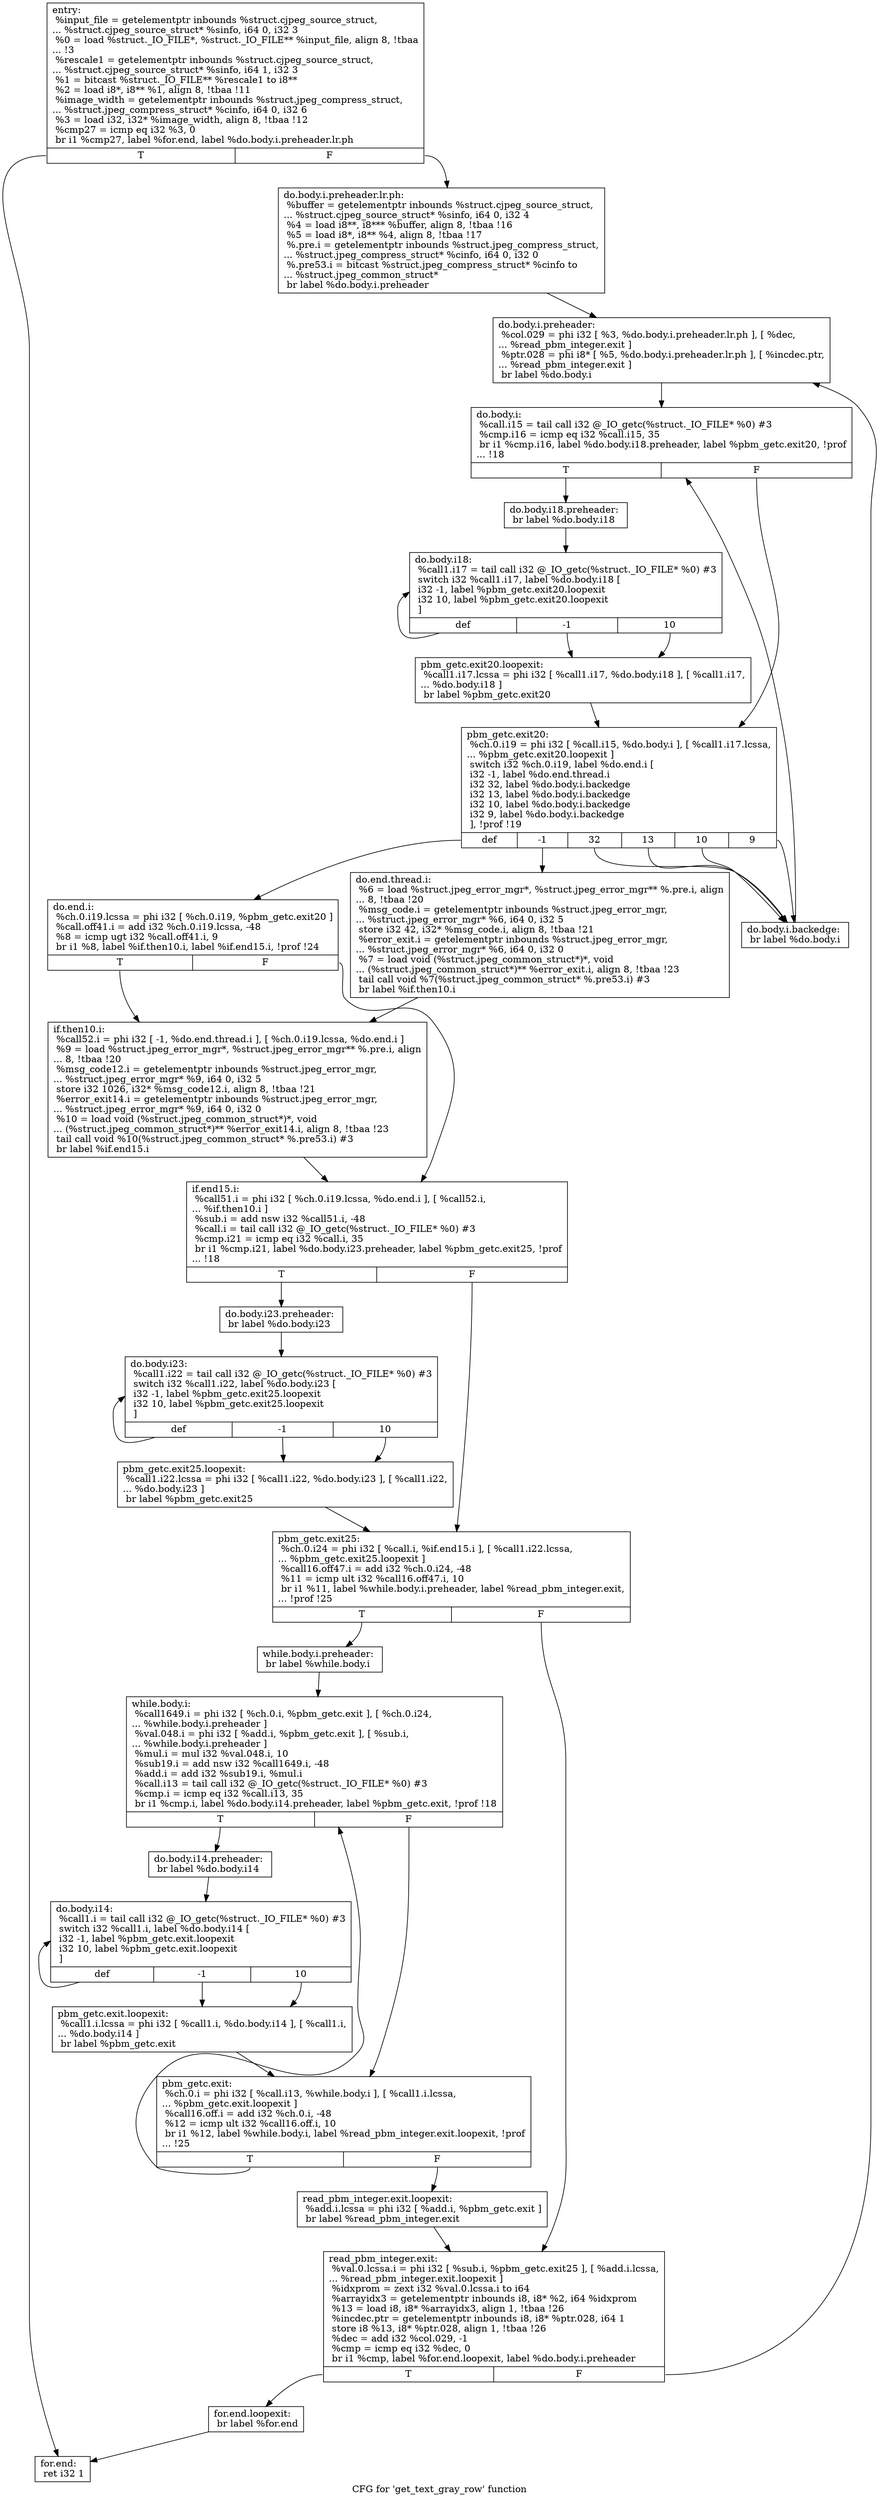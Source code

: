 digraph "CFG for 'get_text_gray_row' function" {
	label="CFG for 'get_text_gray_row' function";

	Node0x580e450 [shape=record,label="{entry:\l  %input_file = getelementptr inbounds %struct.cjpeg_source_struct,\l... %struct.cjpeg_source_struct* %sinfo, i64 0, i32 3\l  %0 = load %struct._IO_FILE*, %struct._IO_FILE** %input_file, align 8, !tbaa\l... !3\l  %rescale1 = getelementptr inbounds %struct.cjpeg_source_struct,\l... %struct.cjpeg_source_struct* %sinfo, i64 1, i32 3\l  %1 = bitcast %struct._IO_FILE** %rescale1 to i8**\l  %2 = load i8*, i8** %1, align 8, !tbaa !11\l  %image_width = getelementptr inbounds %struct.jpeg_compress_struct,\l... %struct.jpeg_compress_struct* %cinfo, i64 0, i32 6\l  %3 = load i32, i32* %image_width, align 8, !tbaa !12\l  %cmp27 = icmp eq i32 %3, 0\l  br i1 %cmp27, label %for.end, label %do.body.i.preheader.lr.ph\l|{<s0>T|<s1>F}}"];
	Node0x580e450:s0 -> Node0x580ede0;
	Node0x580e450:s1 -> Node0x580eec0;
	Node0x580eec0 [shape=record,label="{do.body.i.preheader.lr.ph:                        \l  %buffer = getelementptr inbounds %struct.cjpeg_source_struct,\l... %struct.cjpeg_source_struct* %sinfo, i64 0, i32 4\l  %4 = load i8**, i8*** %buffer, align 8, !tbaa !16\l  %5 = load i8*, i8** %4, align 8, !tbaa !17\l  %.pre.i = getelementptr inbounds %struct.jpeg_compress_struct,\l... %struct.jpeg_compress_struct* %cinfo, i64 0, i32 0\l  %.pre53.i = bitcast %struct.jpeg_compress_struct* %cinfo to\l... %struct.jpeg_common_struct*\l  br label %do.body.i.preheader\l}"];
	Node0x580eec0 -> Node0x580f430;
	Node0x580f430 [shape=record,label="{do.body.i.preheader:                              \l  %col.029 = phi i32 [ %3, %do.body.i.preheader.lr.ph ], [ %dec,\l... %read_pbm_integer.exit ]\l  %ptr.028 = phi i8* [ %5, %do.body.i.preheader.lr.ph ], [ %incdec.ptr,\l... %read_pbm_integer.exit ]\l  br label %do.body.i\l}"];
	Node0x580f430 -> Node0x580fa00;
	Node0x580fa00 [shape=record,label="{do.body.i:                                        \l  %call.i15 = tail call i32 @_IO_getc(%struct._IO_FILE* %0) #3\l  %cmp.i16 = icmp eq i32 %call.i15, 35\l  br i1 %cmp.i16, label %do.body.i18.preheader, label %pbm_getc.exit20, !prof\l... !18\l|{<s0>T|<s1>F}}"];
	Node0x580fa00:s0 -> Node0x580fce0;
	Node0x580fa00:s1 -> Node0x580fd80;
	Node0x580fce0 [shape=record,label="{do.body.i18.preheader:                            \l  br label %do.body.i18\l}"];
	Node0x580fce0 -> Node0x57f7e80;
	Node0x57f7e80 [shape=record,label="{do.body.i18:                                      \l  %call1.i17 = tail call i32 @_IO_getc(%struct._IO_FILE* %0) #3\l  switch i32 %call1.i17, label %do.body.i18 [\l    i32 -1, label %pbm_getc.exit20.loopexit\l    i32 10, label %pbm_getc.exit20.loopexit\l  ]\l|{<s0>def|<s1>-1|<s2>10}}"];
	Node0x57f7e80:s0 -> Node0x57f7e80;
	Node0x57f7e80:s1 -> Node0x57f8090;
	Node0x57f7e80:s2 -> Node0x57f8090;
	Node0x57f8090 [shape=record,label="{pbm_getc.exit20.loopexit:                         \l  %call1.i17.lcssa = phi i32 [ %call1.i17, %do.body.i18 ], [ %call1.i17,\l... %do.body.i18 ]\l  br label %pbm_getc.exit20\l}"];
	Node0x57f8090 -> Node0x580fd80;
	Node0x580fd80 [shape=record,label="{pbm_getc.exit20:                                  \l  %ch.0.i19 = phi i32 [ %call.i15, %do.body.i ], [ %call1.i17.lcssa,\l... %pbm_getc.exit20.loopexit ]\l  switch i32 %ch.0.i19, label %do.end.i [\l    i32 -1, label %do.end.thread.i\l    i32 32, label %do.body.i.backedge\l    i32 13, label %do.body.i.backedge\l    i32 10, label %do.body.i.backedge\l    i32 9, label %do.body.i.backedge\l  ], !prof !19\l|{<s0>def|<s1>-1|<s2>32|<s3>13|<s4>10|<s5>9}}"];
	Node0x580fd80:s0 -> Node0x580f560;
	Node0x580fd80:s1 -> Node0x57f85c0;
	Node0x580fd80:s2 -> Node0x57f86d0;
	Node0x580fd80:s3 -> Node0x57f86d0;
	Node0x580fd80:s4 -> Node0x57f86d0;
	Node0x580fd80:s5 -> Node0x57f86d0;
	Node0x57f86d0 [shape=record,label="{do.body.i.backedge:                               \l  br label %do.body.i\l}"];
	Node0x57f86d0 -> Node0x580fa00;
	Node0x57f85c0 [shape=record,label="{do.end.thread.i:                                  \l  %6 = load %struct.jpeg_error_mgr*, %struct.jpeg_error_mgr** %.pre.i, align\l... 8, !tbaa !20\l  %msg_code.i = getelementptr inbounds %struct.jpeg_error_mgr,\l... %struct.jpeg_error_mgr* %6, i64 0, i32 5\l  store i32 42, i32* %msg_code.i, align 8, !tbaa !21\l  %error_exit.i = getelementptr inbounds %struct.jpeg_error_mgr,\l... %struct.jpeg_error_mgr* %6, i64 0, i32 0\l  %7 = load void (%struct.jpeg_common_struct*)*, void\l... (%struct.jpeg_common_struct*)** %error_exit.i, align 8, !tbaa !23\l  tail call void %7(%struct.jpeg_common_struct* %.pre53.i) #3\l  br label %if.then10.i\l}"];
	Node0x57f85c0 -> Node0x57f8c90;
	Node0x580f560 [shape=record,label="{do.end.i:                                         \l  %ch.0.i19.lcssa = phi i32 [ %ch.0.i19, %pbm_getc.exit20 ]\l  %call.off41.i = add i32 %ch.0.i19.lcssa, -48\l  %8 = icmp ugt i32 %call.off41.i, 9\l  br i1 %8, label %if.then10.i, label %if.end15.i, !prof !24\l|{<s0>T|<s1>F}}"];
	Node0x580f560:s0 -> Node0x57f8c90;
	Node0x580f560:s1 -> Node0x580f130;
	Node0x57f8c90 [shape=record,label="{if.then10.i:                                      \l  %call52.i = phi i32 [ -1, %do.end.thread.i ], [ %ch.0.i19.lcssa, %do.end.i ]\l  %9 = load %struct.jpeg_error_mgr*, %struct.jpeg_error_mgr** %.pre.i, align\l... 8, !tbaa !20\l  %msg_code12.i = getelementptr inbounds %struct.jpeg_error_mgr,\l... %struct.jpeg_error_mgr* %9, i64 0, i32 5\l  store i32 1026, i32* %msg_code12.i, align 8, !tbaa !21\l  %error_exit14.i = getelementptr inbounds %struct.jpeg_error_mgr,\l... %struct.jpeg_error_mgr* %9, i64 0, i32 0\l  %10 = load void (%struct.jpeg_common_struct*)*, void\l... (%struct.jpeg_common_struct*)** %error_exit14.i, align 8, !tbaa !23\l  tail call void %10(%struct.jpeg_common_struct* %.pre53.i) #3\l  br label %if.end15.i\l}"];
	Node0x57f8c90 -> Node0x580f130;
	Node0x580f130 [shape=record,label="{if.end15.i:                                       \l  %call51.i = phi i32 [ %ch.0.i19.lcssa, %do.end.i ], [ %call52.i,\l... %if.then10.i ]\l  %sub.i = add nsw i32 %call51.i, -48\l  %call.i = tail call i32 @_IO_getc(%struct._IO_FILE* %0) #3\l  %cmp.i21 = icmp eq i32 %call.i, 35\l  br i1 %cmp.i21, label %do.body.i23.preheader, label %pbm_getc.exit25, !prof\l... !18\l|{<s0>T|<s1>F}}"];
	Node0x580f130:s0 -> Node0x57f9920;
	Node0x580f130:s1 -> Node0x57f9a20;
	Node0x57f9920 [shape=record,label="{do.body.i23.preheader:                            \l  br label %do.body.i23\l}"];
	Node0x57f9920 -> Node0x57f9b90;
	Node0x57f9b90 [shape=record,label="{do.body.i23:                                      \l  %call1.i22 = tail call i32 @_IO_getc(%struct._IO_FILE* %0) #3\l  switch i32 %call1.i22, label %do.body.i23 [\l    i32 -1, label %pbm_getc.exit25.loopexit\l    i32 10, label %pbm_getc.exit25.loopexit\l  ]\l|{<s0>def|<s1>-1|<s2>10}}"];
	Node0x57f9b90:s0 -> Node0x57f9b90;
	Node0x57f9b90:s1 -> Node0x5813e10;
	Node0x57f9b90:s2 -> Node0x5813e10;
	Node0x5813e10 [shape=record,label="{pbm_getc.exit25.loopexit:                         \l  %call1.i22.lcssa = phi i32 [ %call1.i22, %do.body.i23 ], [ %call1.i22,\l... %do.body.i23 ]\l  br label %pbm_getc.exit25\l}"];
	Node0x5813e10 -> Node0x57f9a20;
	Node0x57f9a20 [shape=record,label="{pbm_getc.exit25:                                  \l  %ch.0.i24 = phi i32 [ %call.i, %if.end15.i ], [ %call1.i22.lcssa,\l... %pbm_getc.exit25.loopexit ]\l  %call16.off47.i = add i32 %ch.0.i24, -48\l  %11 = icmp ult i32 %call16.off47.i, 10\l  br i1 %11, label %while.body.i.preheader, label %read_pbm_integer.exit,\l... !prof !25\l|{<s0>T|<s1>F}}"];
	Node0x57f9a20:s0 -> Node0x57f8400;
	Node0x57f9a20:s1 -> Node0x580f690;
	Node0x57f8400 [shape=record,label="{while.body.i.preheader:                           \l  br label %while.body.i\l}"];
	Node0x57f8400 -> Node0x57f8570;
	Node0x57f8570 [shape=record,label="{while.body.i:                                     \l  %call1649.i = phi i32 [ %ch.0.i, %pbm_getc.exit ], [ %ch.0.i24,\l... %while.body.i.preheader ]\l  %val.048.i = phi i32 [ %add.i, %pbm_getc.exit ], [ %sub.i,\l... %while.body.i.preheader ]\l  %mul.i = mul i32 %val.048.i, 10\l  %sub19.i = add nsw i32 %call1649.i, -48\l  %add.i = add i32 %sub19.i, %mul.i\l  %call.i13 = tail call i32 @_IO_getc(%struct._IO_FILE* %0) #3\l  %cmp.i = icmp eq i32 %call.i13, 35\l  br i1 %cmp.i, label %do.body.i14.preheader, label %pbm_getc.exit, !prof !18\l|{<s0>T|<s1>F}}"];
	Node0x57f8570:s0 -> Node0x5814e40;
	Node0x57f8570:s1 -> Node0x5814750;
	Node0x5814e40 [shape=record,label="{do.body.i14.preheader:                            \l  br label %do.body.i14\l}"];
	Node0x5814e40 -> Node0x5814f70;
	Node0x5814f70 [shape=record,label="{do.body.i14:                                      \l  %call1.i = tail call i32 @_IO_getc(%struct._IO_FILE* %0) #3\l  switch i32 %call1.i, label %do.body.i14 [\l    i32 -1, label %pbm_getc.exit.loopexit\l    i32 10, label %pbm_getc.exit.loopexit\l  ]\l|{<s0>def|<s1>-1|<s2>10}}"];
	Node0x5814f70:s0 -> Node0x5814f70;
	Node0x5814f70:s1 -> Node0x5815150;
	Node0x5814f70:s2 -> Node0x5815150;
	Node0x5815150 [shape=record,label="{pbm_getc.exit.loopexit:                           \l  %call1.i.lcssa = phi i32 [ %call1.i, %do.body.i14 ], [ %call1.i,\l... %do.body.i14 ]\l  br label %pbm_getc.exit\l}"];
	Node0x5815150 -> Node0x5814750;
	Node0x5814750 [shape=record,label="{pbm_getc.exit:                                    \l  %ch.0.i = phi i32 [ %call.i13, %while.body.i ], [ %call1.i.lcssa,\l... %pbm_getc.exit.loopexit ]\l  %call16.off.i = add i32 %ch.0.i, -48\l  %12 = icmp ult i32 %call16.off.i, 10\l  br i1 %12, label %while.body.i, label %read_pbm_integer.exit.loopexit, !prof\l... !25\l|{<s0>T|<s1>F}}"];
	Node0x5814750:s0 -> Node0x57f8570;
	Node0x5814750:s1 -> Node0x5815550;
	Node0x5815550 [shape=record,label="{read_pbm_integer.exit.loopexit:                   \l  %add.i.lcssa = phi i32 [ %add.i, %pbm_getc.exit ]\l  br label %read_pbm_integer.exit\l}"];
	Node0x5815550 -> Node0x580f690;
	Node0x580f690 [shape=record,label="{read_pbm_integer.exit:                            \l  %val.0.lcssa.i = phi i32 [ %sub.i, %pbm_getc.exit25 ], [ %add.i.lcssa,\l... %read_pbm_integer.exit.loopexit ]\l  %idxprom = zext i32 %val.0.lcssa.i to i64\l  %arrayidx3 = getelementptr inbounds i8, i8* %2, i64 %idxprom\l  %13 = load i8, i8* %arrayidx3, align 1, !tbaa !26\l  %incdec.ptr = getelementptr inbounds i8, i8* %ptr.028, i64 1\l  store i8 %13, i8* %ptr.028, align 1, !tbaa !26\l  %dec = add i32 %col.029, -1\l  %cmp = icmp eq i32 %dec, 0\l  br i1 %cmp, label %for.end.loopexit, label %do.body.i.preheader\l|{<s0>T|<s1>F}}"];
	Node0x580f690:s0 -> Node0x5815b30;
	Node0x580f690:s1 -> Node0x580f430;
	Node0x5815b30 [shape=record,label="{for.end.loopexit:                                 \l  br label %for.end\l}"];
	Node0x5815b30 -> Node0x580ede0;
	Node0x580ede0 [shape=record,label="{for.end:                                          \l  ret i32 1\l}"];
}

